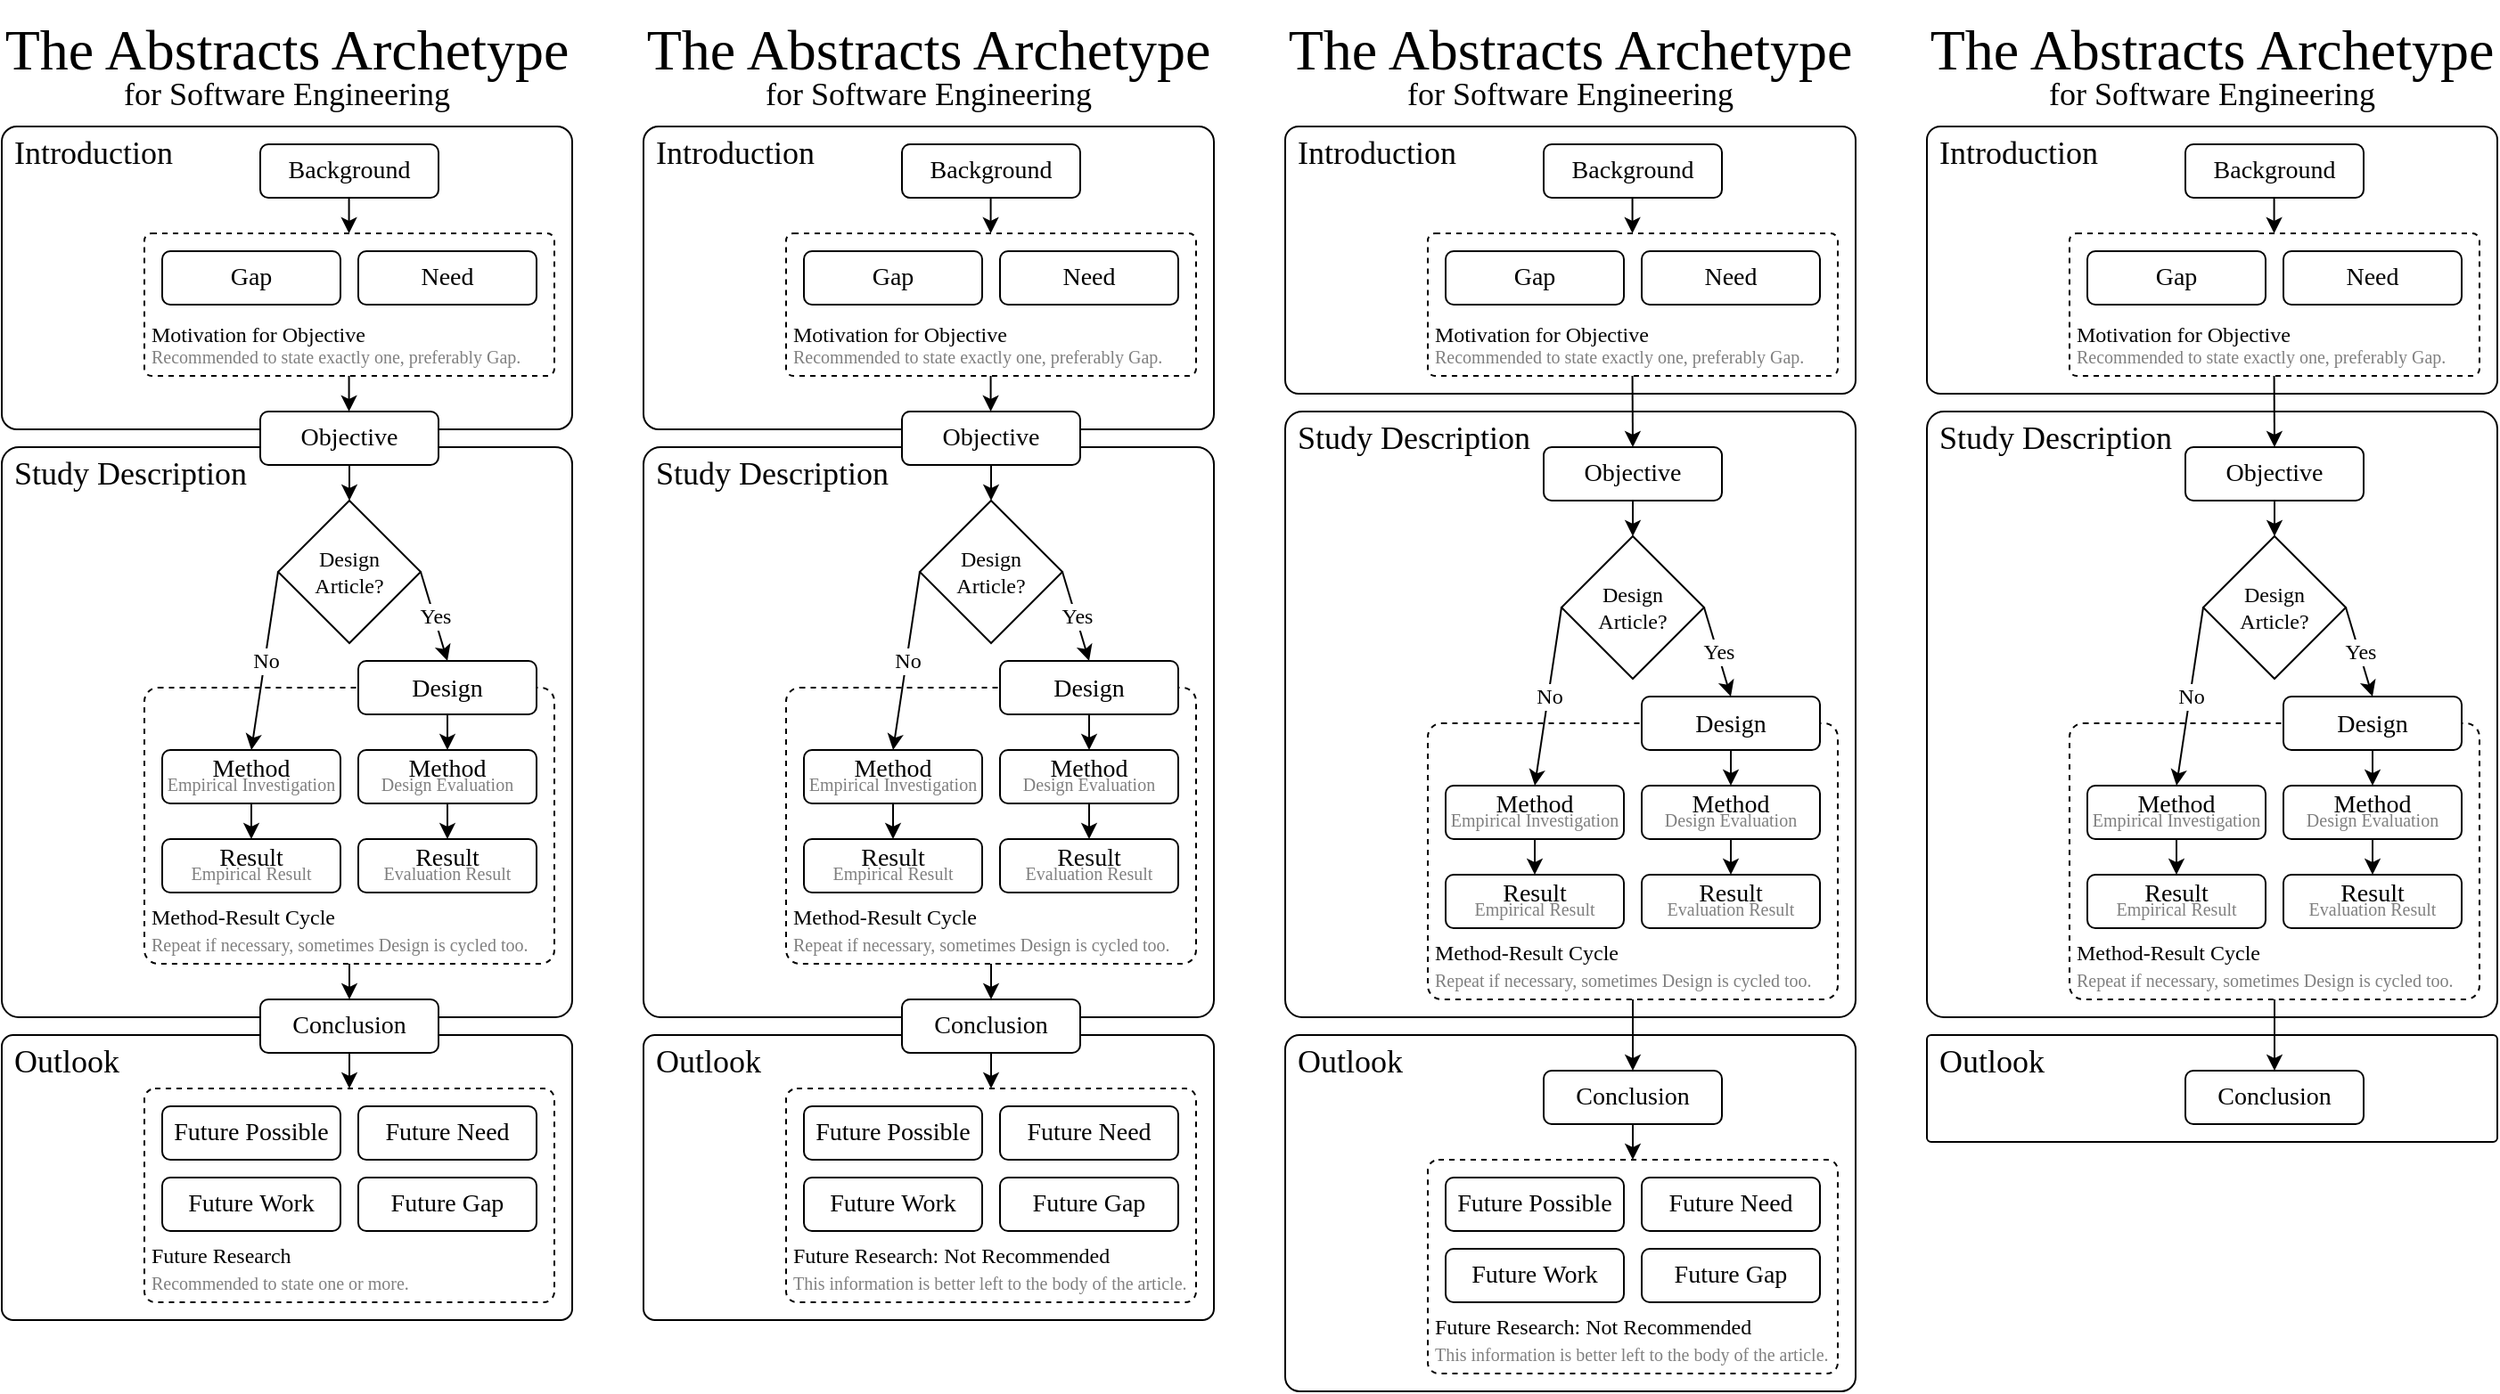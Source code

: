 <mxfile version="24.5.3" type="device">
  <diagram id="lM5wWUYZsUHv3JUYRR5F" name="Page-1">
    <mxGraphModel dx="294" dy="1296" grid="1" gridSize="10" guides="1" tooltips="1" connect="1" arrows="1" fold="1" page="1" pageScale="1" pageWidth="1480" pageHeight="830" background="none" math="0" shadow="0">
      <root>
        <mxCell id="0" />
        <mxCell id="1" parent="0" />
        <mxCell id="YUt-uyStNDJCYqLzg9NC-86" value="Introduction" style="rounded=1;html=1;arcSize=5;align=left;verticalAlign=top;spacing=0;spacingLeft=7;fontFamily=Times New Roman;fontSize=18;movable=1;resizable=1;rotatable=1;deletable=1;editable=1;locked=0;connectable=1;spacingTop=0;whiteSpace=wrap;horizontal=1;labelPosition=center;verticalLabelPosition=middle;textDirection=ltr;" parent="1" vertex="1">
          <mxGeometry x="1520" y="90" width="320" height="170" as="geometry" />
        </mxCell>
        <mxCell id="YUt-uyStNDJCYqLzg9NC-87" value="&lt;font&gt;Motivation for Objective&lt;/font&gt;&lt;div style=&quot;font-size: 10px;&quot;&gt;&lt;font color=&quot;#808080&quot;&gt;Recommended to state exactly one, preferably Gap.&lt;/font&gt;&lt;/div&gt;" style="rounded=1;whiteSpace=wrap;html=1;dashed=1;arcSize=5;align=left;verticalAlign=bottom;spacing=4;spacingLeft=0;fontFamily=Times New Roman;" parent="1" vertex="1">
          <mxGeometry x="1600" y="150" width="230" height="80" as="geometry" />
        </mxCell>
        <mxCell id="YUt-uyStNDJCYqLzg9NC-88" value="Outlook" style="rounded=1;whiteSpace=wrap;html=1;arcSize=4;align=left;verticalAlign=top;spacing=0;spacingLeft=7;fontFamily=Times New Roman;fontSize=18;spacingTop=0;" parent="1" vertex="1">
          <mxGeometry x="1520" y="600" width="320" height="160" as="geometry" />
        </mxCell>
        <mxCell id="YUt-uyStNDJCYqLzg9NC-89" value="Future Research&lt;br&gt;&lt;font color=&quot;#808080&quot; style=&quot;font-size: 10px;&quot;&gt;Recommended to state one or more.&lt;/font&gt;" style="rounded=1;whiteSpace=wrap;html=1;arcSize=5;align=left;verticalAlign=bottom;spacing=4;spacingLeft=0;dashed=1;fontFamily=Times New Roman;" parent="1" vertex="1">
          <mxGeometry x="1600" y="630" width="230" height="120" as="geometry" />
        </mxCell>
        <mxCell id="YUt-uyStNDJCYqLzg9NC-90" value="Study Description" style="rounded=1;whiteSpace=wrap;html=1;arcSize=3;align=left;verticalAlign=top;spacing=0;spacingLeft=7;fontFamily=Times New Roman;fontSize=18;spacingTop=0;" parent="1" vertex="1">
          <mxGeometry x="1520" y="270" width="320" height="320" as="geometry" />
        </mxCell>
        <mxCell id="YUt-uyStNDJCYqLzg9NC-91" value="Method-Result&amp;nbsp;&lt;span style=&quot;background-color: initial;&quot;&gt;Cycle&lt;/span&gt;&lt;div&gt;&lt;font color=&quot;#808080&quot; style=&quot;font-size: 10px;&quot;&gt;Repeat if necessary, sometimes Design is cycled too.&lt;/font&gt;&lt;/div&gt;" style="rounded=1;whiteSpace=wrap;html=1;dashed=1;arcSize=5;align=left;verticalAlign=bottom;spacing=4;spacingLeft=0;fontFamily=Times New Roman;" parent="1" vertex="1">
          <mxGeometry x="1600" y="405" width="230" height="155" as="geometry" />
        </mxCell>
        <mxCell id="YUt-uyStNDJCYqLzg9NC-92" value="Conclusion" style="rounded=1;whiteSpace=wrap;html=1;fontFamily=Times New Roman;fontSize=14;" parent="1" vertex="1">
          <mxGeometry x="1665" y="580" width="100" height="30" as="geometry" />
        </mxCell>
        <mxCell id="YUt-uyStNDJCYqLzg9NC-93" style="edgeStyle=orthogonalEdgeStyle;rounded=0;orthogonalLoop=1;jettySize=auto;html=1;exitX=0.5;exitY=1;exitDx=0;exitDy=0;entryX=0.5;entryY=0;entryDx=0;entryDy=0;" parent="1" source="YUt-uyStNDJCYqLzg9NC-94" target="YUt-uyStNDJCYqLzg9NC-95" edge="1">
          <mxGeometry relative="1" as="geometry" />
        </mxCell>
        <mxCell id="YUt-uyStNDJCYqLzg9NC-94" value="&lt;p style=&quot;line-height: 60%;&quot;&gt;Method&lt;br&gt;&lt;font color=&quot;#808080&quot; style=&quot;font-size: 10px;&quot;&gt;Empirical Investigation&lt;/font&gt;&lt;/p&gt;" style="rounded=1;whiteSpace=wrap;html=1;fontFamily=Times New Roman;fontSize=14;" parent="1" vertex="1">
          <mxGeometry x="1610" y="440" width="100" height="30" as="geometry" />
        </mxCell>
        <mxCell id="YUt-uyStNDJCYqLzg9NC-95" value="&lt;p style=&quot;line-height: 60%;&quot;&gt;Result&lt;br&gt;&lt;span style=&quot;color: rgb(128, 128, 128); font-size: 10px;&quot;&gt;Empirical&lt;/span&gt;&lt;font color=&quot;#808080&quot; style=&quot;font-size: 10px;&quot;&gt;&amp;nbsp;Result&lt;/font&gt;&lt;/p&gt;" style="rounded=1;whiteSpace=wrap;html=1;fontFamily=Times New Roman;fontSize=14;" parent="1" vertex="1">
          <mxGeometry x="1610" y="490" width="100" height="30" as="geometry" />
        </mxCell>
        <mxCell id="YUt-uyStNDJCYqLzg9NC-96" style="edgeStyle=orthogonalEdgeStyle;rounded=0;orthogonalLoop=1;jettySize=auto;html=1;exitX=0.5;exitY=1;exitDx=0;exitDy=0;entryX=0.5;entryY=0;entryDx=0;entryDy=0;" parent="1" source="YUt-uyStNDJCYqLzg9NC-97" target="YUt-uyStNDJCYqLzg9NC-103" edge="1">
          <mxGeometry relative="1" as="geometry" />
        </mxCell>
        <mxCell id="YUt-uyStNDJCYqLzg9NC-97" value="&lt;p style=&quot;line-height: 100%;&quot;&gt;Design&lt;/p&gt;" style="rounded=1;whiteSpace=wrap;html=1;fontFamily=Times New Roman;fontSize=14;" parent="1" vertex="1">
          <mxGeometry x="1720" y="390" width="100" height="30" as="geometry" />
        </mxCell>
        <mxCell id="YUt-uyStNDJCYqLzg9NC-98" value="Future Possible" style="rounded=1;whiteSpace=wrap;html=1;fontFamily=Times New Roman;fontSize=14;" parent="1" vertex="1">
          <mxGeometry x="1610" y="640" width="100" height="30" as="geometry" />
        </mxCell>
        <mxCell id="YUt-uyStNDJCYqLzg9NC-99" value="Future&amp;nbsp;Need" style="rounded=1;whiteSpace=wrap;html=1;fontFamily=Times New Roman;fontSize=14;" parent="1" vertex="1">
          <mxGeometry x="1720" y="640" width="100" height="30" as="geometry" />
        </mxCell>
        <mxCell id="YUt-uyStNDJCYqLzg9NC-100" value="Future&amp;nbsp;Work" style="rounded=1;whiteSpace=wrap;html=1;fontFamily=Times New Roman;fontSize=14;" parent="1" vertex="1">
          <mxGeometry x="1610" y="680" width="100" height="30" as="geometry" />
        </mxCell>
        <mxCell id="YUt-uyStNDJCYqLzg9NC-101" value="Future&amp;nbsp;Gap" style="rounded=1;whiteSpace=wrap;html=1;fontFamily=Times New Roman;fontSize=14;" parent="1" vertex="1">
          <mxGeometry x="1720" y="680" width="100" height="30" as="geometry" />
        </mxCell>
        <mxCell id="YUt-uyStNDJCYqLzg9NC-102" style="edgeStyle=orthogonalEdgeStyle;rounded=0;orthogonalLoop=1;jettySize=auto;html=1;exitX=0.5;exitY=1;exitDx=0;exitDy=0;entryX=0.5;entryY=0;entryDx=0;entryDy=0;" parent="1" source="YUt-uyStNDJCYqLzg9NC-103" target="YUt-uyStNDJCYqLzg9NC-104" edge="1">
          <mxGeometry relative="1" as="geometry" />
        </mxCell>
        <mxCell id="YUt-uyStNDJCYqLzg9NC-103" value="&lt;p style=&quot;line-height: 60%;&quot;&gt;Method&lt;br&gt;&lt;font color=&quot;#808080&quot; style=&quot;font-size: 10px;&quot;&gt;Design Evaluation&lt;/font&gt;&lt;/p&gt;" style="rounded=1;whiteSpace=wrap;html=1;fontFamily=Times New Roman;fontSize=14;" parent="1" vertex="1">
          <mxGeometry x="1720" y="440" width="100" height="30" as="geometry" />
        </mxCell>
        <mxCell id="YUt-uyStNDJCYqLzg9NC-104" value="&lt;p style=&quot;line-height: 60%;&quot;&gt;Result&lt;br&gt;&lt;font color=&quot;#808080&quot; style=&quot;font-size: 10px;&quot;&gt;Evaluation Result&lt;/font&gt;&lt;/p&gt;" style="rounded=1;whiteSpace=wrap;html=1;fontFamily=Times New Roman;fontSize=14;" parent="1" vertex="1">
          <mxGeometry x="1720" y="490" width="100" height="30" as="geometry" />
        </mxCell>
        <mxCell id="YUt-uyStNDJCYqLzg9NC-105" value="Design&lt;br&gt;Article?" style="rhombus;whiteSpace=wrap;html=1;fontFamily=Times New Roman;" parent="1" vertex="1">
          <mxGeometry x="1675" y="300" width="80" height="80" as="geometry" />
        </mxCell>
        <mxCell id="YUt-uyStNDJCYqLzg9NC-106" value="" style="endArrow=classic;html=1;rounded=0;exitX=0.5;exitY=1;exitDx=0;exitDy=0;entryX=0.5;entryY=0;entryDx=0;entryDy=0;" parent="1" source="YUt-uyStNDJCYqLzg9NC-111" target="YUt-uyStNDJCYqLzg9NC-105" edge="1">
          <mxGeometry width="50" height="50" relative="1" as="geometry">
            <mxPoint x="1880" y="410" as="sourcePoint" />
            <mxPoint x="1930" y="360" as="targetPoint" />
          </mxGeometry>
        </mxCell>
        <mxCell id="YUt-uyStNDJCYqLzg9NC-107" value="" style="endArrow=classic;html=1;rounded=0;exitX=0;exitY=0.5;exitDx=0;exitDy=0;entryX=0.5;entryY=0;entryDx=0;entryDy=0;" parent="1" source="YUt-uyStNDJCYqLzg9NC-105" target="YUt-uyStNDJCYqLzg9NC-94" edge="1">
          <mxGeometry width="50" height="50" relative="1" as="geometry">
            <mxPoint x="1830" y="440" as="sourcePoint" />
            <mxPoint x="1880" y="390" as="targetPoint" />
          </mxGeometry>
        </mxCell>
        <mxCell id="YUt-uyStNDJCYqLzg9NC-108" value="&lt;font face=&quot;Times New Roman&quot; style=&quot;font-size: 12px;&quot;&gt;No&lt;/font&gt;" style="edgeLabel;html=1;align=center;verticalAlign=middle;resizable=0;points=[];spacing=0;" parent="YUt-uyStNDJCYqLzg9NC-107" vertex="1" connectable="0">
          <mxGeometry relative="1" as="geometry">
            <mxPoint as="offset" />
          </mxGeometry>
        </mxCell>
        <mxCell id="YUt-uyStNDJCYqLzg9NC-109" value="" style="endArrow=classic;html=1;rounded=0;exitX=1;exitY=0.5;exitDx=0;exitDy=0;entryX=0.5;entryY=0;entryDx=0;entryDy=0;" parent="1" source="YUt-uyStNDJCYqLzg9NC-105" target="YUt-uyStNDJCYqLzg9NC-97" edge="1">
          <mxGeometry width="50" height="50" relative="1" as="geometry">
            <mxPoint x="1690" y="340" as="sourcePoint" />
            <mxPoint x="1770" y="375" as="targetPoint" />
          </mxGeometry>
        </mxCell>
        <mxCell id="YUt-uyStNDJCYqLzg9NC-110" value="&lt;font face=&quot;Times New Roman&quot; style=&quot;font-size: 12px;&quot;&gt;Yes&lt;/font&gt;" style="edgeLabel;html=1;align=center;verticalAlign=middle;resizable=0;points=[];spacing=0;" parent="YUt-uyStNDJCYqLzg9NC-109" vertex="1" connectable="0">
          <mxGeometry relative="1" as="geometry">
            <mxPoint as="offset" />
          </mxGeometry>
        </mxCell>
        <mxCell id="YUt-uyStNDJCYqLzg9NC-111" value="Objective" style="rounded=1;whiteSpace=wrap;html=1;fontFamily=Times New Roman;fontSize=14;movable=1;resizable=1;rotatable=1;deletable=1;editable=1;locked=0;connectable=1;" parent="1" vertex="1">
          <mxGeometry x="1665" y="250" width="100" height="30" as="geometry" />
        </mxCell>
        <mxCell id="YUt-uyStNDJCYqLzg9NC-112" value="&lt;p style=&quot;line-height: 120%;&quot;&gt;Background&lt;/p&gt;" style="rounded=1;whiteSpace=wrap;html=1;fontFamily=Times New Roman;fontSize=14;movable=1;resizable=1;rotatable=1;deletable=1;editable=1;locked=0;connectable=1;" parent="1" vertex="1">
          <mxGeometry x="1665" y="100" width="100" height="30" as="geometry" />
        </mxCell>
        <mxCell id="YUt-uyStNDJCYqLzg9NC-113" value="Gap" style="rounded=1;whiteSpace=wrap;html=1;fontFamily=Times New Roman;fontSize=14;movable=1;resizable=1;rotatable=1;deletable=1;editable=1;locked=0;connectable=1;" parent="1" vertex="1">
          <mxGeometry x="1610" y="160" width="100" height="30" as="geometry" />
        </mxCell>
        <mxCell id="YUt-uyStNDJCYqLzg9NC-114" value="" style="endArrow=classic;html=1;rounded=0;exitX=0.5;exitY=1;exitDx=0;exitDy=0;entryX=0.5;entryY=0;entryDx=0;entryDy=0;" parent="1" source="YUt-uyStNDJCYqLzg9NC-92" target="YUt-uyStNDJCYqLzg9NC-89" edge="1">
          <mxGeometry width="50" height="50" relative="1" as="geometry">
            <mxPoint x="1720" y="610" as="sourcePoint" />
            <mxPoint x="1720" y="630" as="targetPoint" />
          </mxGeometry>
        </mxCell>
        <mxCell id="YUt-uyStNDJCYqLzg9NC-115" value="" style="endArrow=classic;html=1;rounded=0;entryX=0.5;entryY=0;entryDx=0;entryDy=0;exitX=0.5;exitY=1;exitDx=0;exitDy=0;" parent="1" source="YUt-uyStNDJCYqLzg9NC-91" target="YUt-uyStNDJCYqLzg9NC-92" edge="1">
          <mxGeometry width="50" height="50" relative="1" as="geometry">
            <mxPoint x="1740" y="570" as="sourcePoint" />
            <mxPoint x="1769.78" y="570" as="targetPoint" />
          </mxGeometry>
        </mxCell>
        <mxCell id="YUt-uyStNDJCYqLzg9NC-116" value="Need" style="rounded=1;whiteSpace=wrap;html=1;fontFamily=Times New Roman;fontSize=14;movable=1;resizable=1;rotatable=1;deletable=1;editable=1;locked=0;connectable=1;" parent="1" vertex="1">
          <mxGeometry x="1720" y="160" width="100" height="30" as="geometry" />
        </mxCell>
        <mxCell id="YUt-uyStNDJCYqLzg9NC-117" value="" style="endArrow=classic;html=1;rounded=0;exitX=0.5;exitY=1;exitDx=0;exitDy=0;entryX=0.75;entryY=0;entryDx=0;entryDy=0;" parent="1" edge="1">
          <mxGeometry width="50" height="50" relative="1" as="geometry">
            <mxPoint x="1714.79" y="230" as="sourcePoint" />
            <mxPoint x="1714.79" y="250" as="targetPoint" />
          </mxGeometry>
        </mxCell>
        <mxCell id="YUt-uyStNDJCYqLzg9NC-118" value="" style="endArrow=classic;html=1;rounded=0;exitX=0.75;exitY=1;exitDx=0;exitDy=0;entryX=0.197;entryY=-0.008;entryDx=0;entryDy=0;entryPerimeter=0;" parent="1" edge="1">
          <mxGeometry width="50" height="50" relative="1" as="geometry">
            <mxPoint x="1714.79" y="130" as="sourcePoint" />
            <mxPoint x="1714.79" y="150" as="targetPoint" />
          </mxGeometry>
        </mxCell>
        <mxCell id="k4jM-GxIGguNzAw9RmXH-1" value="&lt;p style=&quot;line-height: 110%;&quot;&gt;&lt;font style=&quot;font-size: 32px;&quot;&gt;The Abstracts Archetype&lt;/font&gt;&lt;br&gt;for Software Engineering&lt;/p&gt;" style="text;html=1;align=center;verticalAlign=middle;whiteSpace=wrap;rounded=0;fontFamily=Times New Roman;fontSize=18;" parent="1" vertex="1">
          <mxGeometry x="1520" y="40" width="320" height="40" as="geometry" />
        </mxCell>
        <mxCell id="HzBZu9fBnapkZNvjOge5-1" value="Introduction" style="rounded=1;html=1;arcSize=5;align=left;verticalAlign=top;spacing=0;spacingLeft=7;fontFamily=Times New Roman;fontSize=18;movable=1;resizable=1;rotatable=1;deletable=1;editable=1;locked=0;connectable=1;spacingTop=0;whiteSpace=wrap;horizontal=1;labelPosition=center;verticalLabelPosition=middle;textDirection=ltr;" vertex="1" parent="1">
          <mxGeometry x="2600" y="90" width="320" height="150" as="geometry" />
        </mxCell>
        <mxCell id="HzBZu9fBnapkZNvjOge5-2" value="&lt;font&gt;Motivation for Objective&lt;/font&gt;&lt;div style=&quot;font-size: 10px;&quot;&gt;&lt;font color=&quot;#808080&quot;&gt;Recommended to state exactly one, preferably Gap.&lt;/font&gt;&lt;/div&gt;" style="rounded=1;whiteSpace=wrap;html=1;dashed=1;arcSize=5;align=left;verticalAlign=bottom;spacing=4;spacingLeft=0;fontFamily=Times New Roman;" vertex="1" parent="1">
          <mxGeometry x="2680" y="150" width="230" height="80" as="geometry" />
        </mxCell>
        <mxCell id="HzBZu9fBnapkZNvjOge5-3" value="Outlook" style="rounded=1;whiteSpace=wrap;html=1;arcSize=4;align=left;verticalAlign=top;spacing=0;spacingLeft=7;fontFamily=Times New Roman;fontSize=18;spacingTop=0;" vertex="1" parent="1">
          <mxGeometry x="2600" y="600" width="320" height="60" as="geometry" />
        </mxCell>
        <mxCell id="HzBZu9fBnapkZNvjOge5-5" value="Study Description" style="rounded=1;whiteSpace=wrap;html=1;arcSize=3;align=left;verticalAlign=top;spacing=0;spacingLeft=7;fontFamily=Times New Roman;fontSize=18;spacingTop=0;" vertex="1" parent="1">
          <mxGeometry x="2600" y="250" width="320" height="340" as="geometry" />
        </mxCell>
        <mxCell id="HzBZu9fBnapkZNvjOge5-6" value="Method-Result&amp;nbsp;&lt;span style=&quot;background-color: initial;&quot;&gt;Cycle&lt;/span&gt;&lt;div&gt;&lt;font color=&quot;#808080&quot; style=&quot;font-size: 10px;&quot;&gt;Repeat if necessary, sometimes Design is cycled too.&lt;/font&gt;&lt;/div&gt;" style="rounded=1;whiteSpace=wrap;html=1;dashed=1;arcSize=5;align=left;verticalAlign=bottom;spacing=4;spacingLeft=0;fontFamily=Times New Roman;" vertex="1" parent="1">
          <mxGeometry x="2680" y="425" width="230" height="155" as="geometry" />
        </mxCell>
        <mxCell id="HzBZu9fBnapkZNvjOge5-7" value="Conclusion" style="rounded=1;whiteSpace=wrap;html=1;fontFamily=Times New Roman;fontSize=14;" vertex="1" parent="1">
          <mxGeometry x="2745" y="620" width="100" height="30" as="geometry" />
        </mxCell>
        <mxCell id="HzBZu9fBnapkZNvjOge5-8" style="edgeStyle=orthogonalEdgeStyle;rounded=0;orthogonalLoop=1;jettySize=auto;html=1;exitX=0.5;exitY=1;exitDx=0;exitDy=0;entryX=0.5;entryY=0;entryDx=0;entryDy=0;" edge="1" parent="1" source="HzBZu9fBnapkZNvjOge5-9" target="HzBZu9fBnapkZNvjOge5-10">
          <mxGeometry relative="1" as="geometry" />
        </mxCell>
        <mxCell id="HzBZu9fBnapkZNvjOge5-9" value="&lt;p style=&quot;line-height: 60%;&quot;&gt;Method&lt;br&gt;&lt;font color=&quot;#808080&quot; style=&quot;font-size: 10px;&quot;&gt;Empirical Investigation&lt;/font&gt;&lt;/p&gt;" style="rounded=1;whiteSpace=wrap;html=1;fontFamily=Times New Roman;fontSize=14;" vertex="1" parent="1">
          <mxGeometry x="2690" y="460" width="100" height="30" as="geometry" />
        </mxCell>
        <mxCell id="HzBZu9fBnapkZNvjOge5-10" value="&lt;p style=&quot;line-height: 60%;&quot;&gt;Result&lt;br&gt;&lt;span style=&quot;color: rgb(128, 128, 128); font-size: 10px;&quot;&gt;Empirical&lt;/span&gt;&lt;font color=&quot;#808080&quot; style=&quot;font-size: 10px;&quot;&gt;&amp;nbsp;Result&lt;/font&gt;&lt;/p&gt;" style="rounded=1;whiteSpace=wrap;html=1;fontFamily=Times New Roman;fontSize=14;" vertex="1" parent="1">
          <mxGeometry x="2690" y="510" width="100" height="30" as="geometry" />
        </mxCell>
        <mxCell id="HzBZu9fBnapkZNvjOge5-11" style="edgeStyle=orthogonalEdgeStyle;rounded=0;orthogonalLoop=1;jettySize=auto;html=1;exitX=0.5;exitY=1;exitDx=0;exitDy=0;entryX=0.5;entryY=0;entryDx=0;entryDy=0;" edge="1" parent="1" source="HzBZu9fBnapkZNvjOge5-12" target="HzBZu9fBnapkZNvjOge5-18">
          <mxGeometry relative="1" as="geometry" />
        </mxCell>
        <mxCell id="HzBZu9fBnapkZNvjOge5-12" value="&lt;p style=&quot;line-height: 100%;&quot;&gt;Design&lt;/p&gt;" style="rounded=1;whiteSpace=wrap;html=1;fontFamily=Times New Roman;fontSize=14;" vertex="1" parent="1">
          <mxGeometry x="2800" y="410" width="100" height="30" as="geometry" />
        </mxCell>
        <mxCell id="HzBZu9fBnapkZNvjOge5-17" style="edgeStyle=orthogonalEdgeStyle;rounded=0;orthogonalLoop=1;jettySize=auto;html=1;exitX=0.5;exitY=1;exitDx=0;exitDy=0;entryX=0.5;entryY=0;entryDx=0;entryDy=0;" edge="1" parent="1" source="HzBZu9fBnapkZNvjOge5-18" target="HzBZu9fBnapkZNvjOge5-19">
          <mxGeometry relative="1" as="geometry" />
        </mxCell>
        <mxCell id="HzBZu9fBnapkZNvjOge5-18" value="&lt;p style=&quot;line-height: 60%;&quot;&gt;Method&lt;br&gt;&lt;font color=&quot;#808080&quot; style=&quot;font-size: 10px;&quot;&gt;Design Evaluation&lt;/font&gt;&lt;/p&gt;" style="rounded=1;whiteSpace=wrap;html=1;fontFamily=Times New Roman;fontSize=14;" vertex="1" parent="1">
          <mxGeometry x="2800" y="460" width="100" height="30" as="geometry" />
        </mxCell>
        <mxCell id="HzBZu9fBnapkZNvjOge5-19" value="&lt;p style=&quot;line-height: 60%;&quot;&gt;Result&lt;br&gt;&lt;font color=&quot;#808080&quot; style=&quot;font-size: 10px;&quot;&gt;Evaluation Result&lt;/font&gt;&lt;/p&gt;" style="rounded=1;whiteSpace=wrap;html=1;fontFamily=Times New Roman;fontSize=14;" vertex="1" parent="1">
          <mxGeometry x="2800" y="510" width="100" height="30" as="geometry" />
        </mxCell>
        <mxCell id="HzBZu9fBnapkZNvjOge5-20" value="Design&lt;br&gt;Article?" style="rhombus;whiteSpace=wrap;html=1;fontFamily=Times New Roman;" vertex="1" parent="1">
          <mxGeometry x="2755" y="320" width="80" height="80" as="geometry" />
        </mxCell>
        <mxCell id="HzBZu9fBnapkZNvjOge5-21" value="" style="endArrow=classic;html=1;rounded=0;exitX=0.5;exitY=1;exitDx=0;exitDy=0;entryX=0.5;entryY=0;entryDx=0;entryDy=0;" edge="1" parent="1" source="HzBZu9fBnapkZNvjOge5-26" target="HzBZu9fBnapkZNvjOge5-20">
          <mxGeometry width="50" height="50" relative="1" as="geometry">
            <mxPoint x="2960" y="430" as="sourcePoint" />
            <mxPoint x="3010" y="380" as="targetPoint" />
          </mxGeometry>
        </mxCell>
        <mxCell id="HzBZu9fBnapkZNvjOge5-22" value="" style="endArrow=classic;html=1;rounded=0;exitX=0;exitY=0.5;exitDx=0;exitDy=0;entryX=0.5;entryY=0;entryDx=0;entryDy=0;" edge="1" parent="1" source="HzBZu9fBnapkZNvjOge5-20" target="HzBZu9fBnapkZNvjOge5-9">
          <mxGeometry width="50" height="50" relative="1" as="geometry">
            <mxPoint x="2910" y="460" as="sourcePoint" />
            <mxPoint x="2960" y="410" as="targetPoint" />
          </mxGeometry>
        </mxCell>
        <mxCell id="HzBZu9fBnapkZNvjOge5-23" value="&lt;font face=&quot;Times New Roman&quot; style=&quot;font-size: 12px;&quot;&gt;No&lt;/font&gt;" style="edgeLabel;html=1;align=center;verticalAlign=middle;resizable=0;points=[];spacing=0;" vertex="1" connectable="0" parent="HzBZu9fBnapkZNvjOge5-22">
          <mxGeometry relative="1" as="geometry">
            <mxPoint as="offset" />
          </mxGeometry>
        </mxCell>
        <mxCell id="HzBZu9fBnapkZNvjOge5-24" value="" style="endArrow=classic;html=1;rounded=0;exitX=1;exitY=0.5;exitDx=0;exitDy=0;entryX=0.5;entryY=0;entryDx=0;entryDy=0;" edge="1" parent="1" source="HzBZu9fBnapkZNvjOge5-20" target="HzBZu9fBnapkZNvjOge5-12">
          <mxGeometry width="50" height="50" relative="1" as="geometry">
            <mxPoint x="2770" y="360" as="sourcePoint" />
            <mxPoint x="2850" y="395" as="targetPoint" />
          </mxGeometry>
        </mxCell>
        <mxCell id="HzBZu9fBnapkZNvjOge5-25" value="&lt;font face=&quot;Times New Roman&quot; style=&quot;font-size: 12px;&quot;&gt;Yes&lt;/font&gt;" style="edgeLabel;html=1;align=center;verticalAlign=middle;resizable=0;points=[];spacing=0;" vertex="1" connectable="0" parent="HzBZu9fBnapkZNvjOge5-24">
          <mxGeometry relative="1" as="geometry">
            <mxPoint as="offset" />
          </mxGeometry>
        </mxCell>
        <mxCell id="HzBZu9fBnapkZNvjOge5-26" value="Objective" style="rounded=1;whiteSpace=wrap;html=1;fontFamily=Times New Roman;fontSize=14;movable=1;resizable=1;rotatable=1;deletable=1;editable=1;locked=0;connectable=1;" vertex="1" parent="1">
          <mxGeometry x="2745" y="270" width="100" height="30" as="geometry" />
        </mxCell>
        <mxCell id="HzBZu9fBnapkZNvjOge5-27" value="&lt;p style=&quot;line-height: 120%;&quot;&gt;Background&lt;/p&gt;" style="rounded=1;whiteSpace=wrap;html=1;fontFamily=Times New Roman;fontSize=14;movable=1;resizable=1;rotatable=1;deletable=1;editable=1;locked=0;connectable=1;" vertex="1" parent="1">
          <mxGeometry x="2745" y="100" width="100" height="30" as="geometry" />
        </mxCell>
        <mxCell id="HzBZu9fBnapkZNvjOge5-28" value="Gap" style="rounded=1;whiteSpace=wrap;html=1;fontFamily=Times New Roman;fontSize=14;movable=1;resizable=1;rotatable=1;deletable=1;editable=1;locked=0;connectable=1;" vertex="1" parent="1">
          <mxGeometry x="2690" y="160" width="100" height="30" as="geometry" />
        </mxCell>
        <mxCell id="HzBZu9fBnapkZNvjOge5-30" value="" style="endArrow=classic;html=1;rounded=0;entryX=0.5;entryY=0;entryDx=0;entryDy=0;exitX=0.5;exitY=1;exitDx=0;exitDy=0;" edge="1" parent="1" source="HzBZu9fBnapkZNvjOge5-6" target="HzBZu9fBnapkZNvjOge5-7">
          <mxGeometry width="50" height="50" relative="1" as="geometry">
            <mxPoint x="2820" y="590" as="sourcePoint" />
            <mxPoint x="2849.78" y="590" as="targetPoint" />
          </mxGeometry>
        </mxCell>
        <mxCell id="HzBZu9fBnapkZNvjOge5-31" value="Need" style="rounded=1;whiteSpace=wrap;html=1;fontFamily=Times New Roman;fontSize=14;movable=1;resizable=1;rotatable=1;deletable=1;editable=1;locked=0;connectable=1;" vertex="1" parent="1">
          <mxGeometry x="2800" y="160" width="100" height="30" as="geometry" />
        </mxCell>
        <mxCell id="HzBZu9fBnapkZNvjOge5-32" value="" style="endArrow=classic;html=1;rounded=0;exitX=0.5;exitY=1;exitDx=0;exitDy=0;entryX=0.5;entryY=0;entryDx=0;entryDy=0;" edge="1" parent="1" target="HzBZu9fBnapkZNvjOge5-26">
          <mxGeometry width="50" height="50" relative="1" as="geometry">
            <mxPoint x="2794.79" y="230" as="sourcePoint" />
            <mxPoint x="2794.79" y="250" as="targetPoint" />
          </mxGeometry>
        </mxCell>
        <mxCell id="HzBZu9fBnapkZNvjOge5-33" value="" style="endArrow=classic;html=1;rounded=0;exitX=0.75;exitY=1;exitDx=0;exitDy=0;entryX=0.197;entryY=-0.008;entryDx=0;entryDy=0;entryPerimeter=0;" edge="1" parent="1">
          <mxGeometry width="50" height="50" relative="1" as="geometry">
            <mxPoint x="2794.79" y="130" as="sourcePoint" />
            <mxPoint x="2794.79" y="150" as="targetPoint" />
          </mxGeometry>
        </mxCell>
        <mxCell id="HzBZu9fBnapkZNvjOge5-34" value="&lt;p style=&quot;line-height: 110%;&quot;&gt;&lt;font style=&quot;font-size: 32px;&quot;&gt;The Abstracts Archetype&lt;/font&gt;&lt;br&gt;for Software Engineering&lt;/p&gt;" style="text;html=1;align=center;verticalAlign=middle;whiteSpace=wrap;rounded=0;fontFamily=Times New Roman;fontSize=18;" vertex="1" parent="1">
          <mxGeometry x="2600" y="40" width="320" height="40" as="geometry" />
        </mxCell>
        <mxCell id="HzBZu9fBnapkZNvjOge5-36" value="Introduction" style="rounded=1;html=1;arcSize=5;align=left;verticalAlign=top;spacing=0;spacingLeft=7;fontFamily=Times New Roman;fontSize=18;movable=1;resizable=1;rotatable=1;deletable=1;editable=1;locked=0;connectable=1;spacingTop=0;whiteSpace=wrap;horizontal=1;labelPosition=center;verticalLabelPosition=middle;textDirection=ltr;" vertex="1" parent="1">
          <mxGeometry x="1880" y="90" width="320" height="170" as="geometry" />
        </mxCell>
        <mxCell id="HzBZu9fBnapkZNvjOge5-37" value="&lt;font&gt;Motivation for Objective&lt;/font&gt;&lt;div style=&quot;font-size: 10px;&quot;&gt;&lt;font color=&quot;#808080&quot;&gt;Recommended to state exactly one, preferably Gap.&lt;/font&gt;&lt;/div&gt;" style="rounded=1;whiteSpace=wrap;html=1;dashed=1;arcSize=5;align=left;verticalAlign=bottom;spacing=4;spacingLeft=0;fontFamily=Times New Roman;" vertex="1" parent="1">
          <mxGeometry x="1960" y="150" width="230" height="80" as="geometry" />
        </mxCell>
        <mxCell id="HzBZu9fBnapkZNvjOge5-38" value="Outlook" style="rounded=1;whiteSpace=wrap;html=1;arcSize=4;align=left;verticalAlign=top;spacing=0;spacingLeft=7;fontFamily=Times New Roman;fontSize=18;spacingTop=0;" vertex="1" parent="1">
          <mxGeometry x="1880" y="600" width="320" height="160" as="geometry" />
        </mxCell>
        <mxCell id="HzBZu9fBnapkZNvjOge5-39" value="Future Research: Not Recommended&lt;br&gt;&lt;font color=&quot;#808080&quot; style=&quot;font-size: 10px;&quot;&gt;This information is better left to the body of the article.&lt;/font&gt;" style="rounded=1;whiteSpace=wrap;html=1;arcSize=5;align=left;verticalAlign=bottom;spacing=4;spacingLeft=0;dashed=1;fontFamily=Times New Roman;" vertex="1" parent="1">
          <mxGeometry x="1960" y="630" width="230" height="120" as="geometry" />
        </mxCell>
        <mxCell id="HzBZu9fBnapkZNvjOge5-40" value="Study Description" style="rounded=1;whiteSpace=wrap;html=1;arcSize=3;align=left;verticalAlign=top;spacing=0;spacingLeft=7;fontFamily=Times New Roman;fontSize=18;spacingTop=0;" vertex="1" parent="1">
          <mxGeometry x="1880" y="270" width="320" height="320" as="geometry" />
        </mxCell>
        <mxCell id="HzBZu9fBnapkZNvjOge5-41" value="Method-Result&amp;nbsp;&lt;span style=&quot;background-color: initial;&quot;&gt;Cycle&lt;/span&gt;&lt;div&gt;&lt;font color=&quot;#808080&quot; style=&quot;font-size: 10px;&quot;&gt;Repeat if necessary, sometimes Design is cycled too.&lt;/font&gt;&lt;/div&gt;" style="rounded=1;whiteSpace=wrap;html=1;dashed=1;arcSize=5;align=left;verticalAlign=bottom;spacing=4;spacingLeft=0;fontFamily=Times New Roman;" vertex="1" parent="1">
          <mxGeometry x="1960" y="405" width="230" height="155" as="geometry" />
        </mxCell>
        <mxCell id="HzBZu9fBnapkZNvjOge5-42" value="Conclusion" style="rounded=1;whiteSpace=wrap;html=1;fontFamily=Times New Roman;fontSize=14;" vertex="1" parent="1">
          <mxGeometry x="2025" y="580" width="100" height="30" as="geometry" />
        </mxCell>
        <mxCell id="HzBZu9fBnapkZNvjOge5-43" style="edgeStyle=orthogonalEdgeStyle;rounded=0;orthogonalLoop=1;jettySize=auto;html=1;exitX=0.5;exitY=1;exitDx=0;exitDy=0;entryX=0.5;entryY=0;entryDx=0;entryDy=0;" edge="1" parent="1" source="HzBZu9fBnapkZNvjOge5-44" target="HzBZu9fBnapkZNvjOge5-45">
          <mxGeometry relative="1" as="geometry" />
        </mxCell>
        <mxCell id="HzBZu9fBnapkZNvjOge5-44" value="&lt;p style=&quot;line-height: 60%;&quot;&gt;Method&lt;br&gt;&lt;font color=&quot;#808080&quot; style=&quot;font-size: 10px;&quot;&gt;Empirical Investigation&lt;/font&gt;&lt;/p&gt;" style="rounded=1;whiteSpace=wrap;html=1;fontFamily=Times New Roman;fontSize=14;" vertex="1" parent="1">
          <mxGeometry x="1970" y="440" width="100" height="30" as="geometry" />
        </mxCell>
        <mxCell id="HzBZu9fBnapkZNvjOge5-45" value="&lt;p style=&quot;line-height: 60%;&quot;&gt;Result&lt;br&gt;&lt;span style=&quot;color: rgb(128, 128, 128); font-size: 10px;&quot;&gt;Empirical&lt;/span&gt;&lt;font color=&quot;#808080&quot; style=&quot;font-size: 10px;&quot;&gt;&amp;nbsp;Result&lt;/font&gt;&lt;/p&gt;" style="rounded=1;whiteSpace=wrap;html=1;fontFamily=Times New Roman;fontSize=14;" vertex="1" parent="1">
          <mxGeometry x="1970" y="490" width="100" height="30" as="geometry" />
        </mxCell>
        <mxCell id="HzBZu9fBnapkZNvjOge5-46" style="edgeStyle=orthogonalEdgeStyle;rounded=0;orthogonalLoop=1;jettySize=auto;html=1;exitX=0.5;exitY=1;exitDx=0;exitDy=0;entryX=0.5;entryY=0;entryDx=0;entryDy=0;" edge="1" parent="1" source="HzBZu9fBnapkZNvjOge5-47" target="HzBZu9fBnapkZNvjOge5-53">
          <mxGeometry relative="1" as="geometry" />
        </mxCell>
        <mxCell id="HzBZu9fBnapkZNvjOge5-47" value="&lt;p style=&quot;line-height: 100%;&quot;&gt;Design&lt;/p&gt;" style="rounded=1;whiteSpace=wrap;html=1;fontFamily=Times New Roman;fontSize=14;" vertex="1" parent="1">
          <mxGeometry x="2080" y="390" width="100" height="30" as="geometry" />
        </mxCell>
        <mxCell id="HzBZu9fBnapkZNvjOge5-48" value="Future Possible" style="rounded=1;whiteSpace=wrap;html=1;fontFamily=Times New Roman;fontSize=14;" vertex="1" parent="1">
          <mxGeometry x="1970" y="640" width="100" height="30" as="geometry" />
        </mxCell>
        <mxCell id="HzBZu9fBnapkZNvjOge5-49" value="Future&amp;nbsp;Need" style="rounded=1;whiteSpace=wrap;html=1;fontFamily=Times New Roman;fontSize=14;" vertex="1" parent="1">
          <mxGeometry x="2080" y="640" width="100" height="30" as="geometry" />
        </mxCell>
        <mxCell id="HzBZu9fBnapkZNvjOge5-50" value="Future&amp;nbsp;Work" style="rounded=1;whiteSpace=wrap;html=1;fontFamily=Times New Roman;fontSize=14;" vertex="1" parent="1">
          <mxGeometry x="1970" y="680" width="100" height="30" as="geometry" />
        </mxCell>
        <mxCell id="HzBZu9fBnapkZNvjOge5-51" value="Future&amp;nbsp;Gap" style="rounded=1;whiteSpace=wrap;html=1;fontFamily=Times New Roman;fontSize=14;" vertex="1" parent="1">
          <mxGeometry x="2080" y="680" width="100" height="30" as="geometry" />
        </mxCell>
        <mxCell id="HzBZu9fBnapkZNvjOge5-52" style="edgeStyle=orthogonalEdgeStyle;rounded=0;orthogonalLoop=1;jettySize=auto;html=1;exitX=0.5;exitY=1;exitDx=0;exitDy=0;entryX=0.5;entryY=0;entryDx=0;entryDy=0;" edge="1" parent="1" source="HzBZu9fBnapkZNvjOge5-53" target="HzBZu9fBnapkZNvjOge5-54">
          <mxGeometry relative="1" as="geometry" />
        </mxCell>
        <mxCell id="HzBZu9fBnapkZNvjOge5-53" value="&lt;p style=&quot;line-height: 60%;&quot;&gt;Method&lt;br&gt;&lt;font color=&quot;#808080&quot; style=&quot;font-size: 10px;&quot;&gt;Design Evaluation&lt;/font&gt;&lt;/p&gt;" style="rounded=1;whiteSpace=wrap;html=1;fontFamily=Times New Roman;fontSize=14;" vertex="1" parent="1">
          <mxGeometry x="2080" y="440" width="100" height="30" as="geometry" />
        </mxCell>
        <mxCell id="HzBZu9fBnapkZNvjOge5-54" value="&lt;p style=&quot;line-height: 60%;&quot;&gt;Result&lt;br&gt;&lt;font color=&quot;#808080&quot; style=&quot;font-size: 10px;&quot;&gt;Evaluation Result&lt;/font&gt;&lt;/p&gt;" style="rounded=1;whiteSpace=wrap;html=1;fontFamily=Times New Roman;fontSize=14;" vertex="1" parent="1">
          <mxGeometry x="2080" y="490" width="100" height="30" as="geometry" />
        </mxCell>
        <mxCell id="HzBZu9fBnapkZNvjOge5-55" value="Design&lt;br&gt;Article?" style="rhombus;whiteSpace=wrap;html=1;fontFamily=Times New Roman;" vertex="1" parent="1">
          <mxGeometry x="2035" y="300" width="80" height="80" as="geometry" />
        </mxCell>
        <mxCell id="HzBZu9fBnapkZNvjOge5-56" value="" style="endArrow=classic;html=1;rounded=0;exitX=0.5;exitY=1;exitDx=0;exitDy=0;entryX=0.5;entryY=0;entryDx=0;entryDy=0;" edge="1" parent="1" source="HzBZu9fBnapkZNvjOge5-61" target="HzBZu9fBnapkZNvjOge5-55">
          <mxGeometry width="50" height="50" relative="1" as="geometry">
            <mxPoint x="2240" y="410" as="sourcePoint" />
            <mxPoint x="2290" y="360" as="targetPoint" />
          </mxGeometry>
        </mxCell>
        <mxCell id="HzBZu9fBnapkZNvjOge5-57" value="" style="endArrow=classic;html=1;rounded=0;exitX=0;exitY=0.5;exitDx=0;exitDy=0;entryX=0.5;entryY=0;entryDx=0;entryDy=0;" edge="1" parent="1" source="HzBZu9fBnapkZNvjOge5-55" target="HzBZu9fBnapkZNvjOge5-44">
          <mxGeometry width="50" height="50" relative="1" as="geometry">
            <mxPoint x="2190" y="440" as="sourcePoint" />
            <mxPoint x="2240" y="390" as="targetPoint" />
          </mxGeometry>
        </mxCell>
        <mxCell id="HzBZu9fBnapkZNvjOge5-58" value="&lt;font face=&quot;Times New Roman&quot; style=&quot;font-size: 12px;&quot;&gt;No&lt;/font&gt;" style="edgeLabel;html=1;align=center;verticalAlign=middle;resizable=0;points=[];spacing=0;" vertex="1" connectable="0" parent="HzBZu9fBnapkZNvjOge5-57">
          <mxGeometry relative="1" as="geometry">
            <mxPoint as="offset" />
          </mxGeometry>
        </mxCell>
        <mxCell id="HzBZu9fBnapkZNvjOge5-59" value="" style="endArrow=classic;html=1;rounded=0;exitX=1;exitY=0.5;exitDx=0;exitDy=0;entryX=0.5;entryY=0;entryDx=0;entryDy=0;" edge="1" parent="1" source="HzBZu9fBnapkZNvjOge5-55" target="HzBZu9fBnapkZNvjOge5-47">
          <mxGeometry width="50" height="50" relative="1" as="geometry">
            <mxPoint x="2050" y="340" as="sourcePoint" />
            <mxPoint x="2130" y="375" as="targetPoint" />
          </mxGeometry>
        </mxCell>
        <mxCell id="HzBZu9fBnapkZNvjOge5-60" value="&lt;font face=&quot;Times New Roman&quot; style=&quot;font-size: 12px;&quot;&gt;Yes&lt;/font&gt;" style="edgeLabel;html=1;align=center;verticalAlign=middle;resizable=0;points=[];spacing=0;" vertex="1" connectable="0" parent="HzBZu9fBnapkZNvjOge5-59">
          <mxGeometry relative="1" as="geometry">
            <mxPoint as="offset" />
          </mxGeometry>
        </mxCell>
        <mxCell id="HzBZu9fBnapkZNvjOge5-61" value="Objective" style="rounded=1;whiteSpace=wrap;html=1;fontFamily=Times New Roman;fontSize=14;movable=1;resizable=1;rotatable=1;deletable=1;editable=1;locked=0;connectable=1;" vertex="1" parent="1">
          <mxGeometry x="2025" y="250" width="100" height="30" as="geometry" />
        </mxCell>
        <mxCell id="HzBZu9fBnapkZNvjOge5-62" value="&lt;p style=&quot;line-height: 120%;&quot;&gt;Background&lt;/p&gt;" style="rounded=1;whiteSpace=wrap;html=1;fontFamily=Times New Roman;fontSize=14;movable=1;resizable=1;rotatable=1;deletable=1;editable=1;locked=0;connectable=1;" vertex="1" parent="1">
          <mxGeometry x="2025" y="100" width="100" height="30" as="geometry" />
        </mxCell>
        <mxCell id="HzBZu9fBnapkZNvjOge5-63" value="Gap" style="rounded=1;whiteSpace=wrap;html=1;fontFamily=Times New Roman;fontSize=14;movable=1;resizable=1;rotatable=1;deletable=1;editable=1;locked=0;connectable=1;" vertex="1" parent="1">
          <mxGeometry x="1970" y="160" width="100" height="30" as="geometry" />
        </mxCell>
        <mxCell id="HzBZu9fBnapkZNvjOge5-64" value="" style="endArrow=classic;html=1;rounded=0;exitX=0.5;exitY=1;exitDx=0;exitDy=0;entryX=0.5;entryY=0;entryDx=0;entryDy=0;" edge="1" parent="1" source="HzBZu9fBnapkZNvjOge5-42" target="HzBZu9fBnapkZNvjOge5-39">
          <mxGeometry width="50" height="50" relative="1" as="geometry">
            <mxPoint x="2080" y="610" as="sourcePoint" />
            <mxPoint x="2080" y="630" as="targetPoint" />
          </mxGeometry>
        </mxCell>
        <mxCell id="HzBZu9fBnapkZNvjOge5-65" value="" style="endArrow=classic;html=1;rounded=0;entryX=0.5;entryY=0;entryDx=0;entryDy=0;exitX=0.5;exitY=1;exitDx=0;exitDy=0;" edge="1" parent="1" source="HzBZu9fBnapkZNvjOge5-41" target="HzBZu9fBnapkZNvjOge5-42">
          <mxGeometry width="50" height="50" relative="1" as="geometry">
            <mxPoint x="2100" y="570" as="sourcePoint" />
            <mxPoint x="2129.78" y="570" as="targetPoint" />
          </mxGeometry>
        </mxCell>
        <mxCell id="HzBZu9fBnapkZNvjOge5-66" value="Need" style="rounded=1;whiteSpace=wrap;html=1;fontFamily=Times New Roman;fontSize=14;movable=1;resizable=1;rotatable=1;deletable=1;editable=1;locked=0;connectable=1;" vertex="1" parent="1">
          <mxGeometry x="2080" y="160" width="100" height="30" as="geometry" />
        </mxCell>
        <mxCell id="HzBZu9fBnapkZNvjOge5-67" value="" style="endArrow=classic;html=1;rounded=0;exitX=0.5;exitY=1;exitDx=0;exitDy=0;entryX=0.75;entryY=0;entryDx=0;entryDy=0;" edge="1" parent="1">
          <mxGeometry width="50" height="50" relative="1" as="geometry">
            <mxPoint x="2074.79" y="230" as="sourcePoint" />
            <mxPoint x="2074.79" y="250" as="targetPoint" />
          </mxGeometry>
        </mxCell>
        <mxCell id="HzBZu9fBnapkZNvjOge5-68" value="" style="endArrow=classic;html=1;rounded=0;exitX=0.75;exitY=1;exitDx=0;exitDy=0;entryX=0.197;entryY=-0.008;entryDx=0;entryDy=0;entryPerimeter=0;" edge="1" parent="1">
          <mxGeometry width="50" height="50" relative="1" as="geometry">
            <mxPoint x="2074.79" y="130" as="sourcePoint" />
            <mxPoint x="2074.79" y="150" as="targetPoint" />
          </mxGeometry>
        </mxCell>
        <mxCell id="HzBZu9fBnapkZNvjOge5-69" value="&lt;p style=&quot;line-height: 110%;&quot;&gt;&lt;font style=&quot;font-size: 32px;&quot;&gt;The Abstracts Archetype&lt;/font&gt;&lt;br&gt;for Software Engineering&lt;/p&gt;" style="text;html=1;align=center;verticalAlign=middle;whiteSpace=wrap;rounded=0;fontFamily=Times New Roman;fontSize=18;" vertex="1" parent="1">
          <mxGeometry x="1880" y="40" width="320" height="40" as="geometry" />
        </mxCell>
        <mxCell id="HzBZu9fBnapkZNvjOge5-70" value="Introduction" style="rounded=1;html=1;arcSize=5;align=left;verticalAlign=top;spacing=0;spacingLeft=7;fontFamily=Times New Roman;fontSize=18;movable=1;resizable=1;rotatable=1;deletable=1;editable=1;locked=0;connectable=1;spacingTop=0;whiteSpace=wrap;horizontal=1;labelPosition=center;verticalLabelPosition=middle;textDirection=ltr;" vertex="1" parent="1">
          <mxGeometry x="2240" y="90" width="320" height="150" as="geometry" />
        </mxCell>
        <mxCell id="HzBZu9fBnapkZNvjOge5-71" value="&lt;font&gt;Motivation for Objective&lt;/font&gt;&lt;div style=&quot;font-size: 10px;&quot;&gt;&lt;font color=&quot;#808080&quot;&gt;Recommended to state exactly one, preferably Gap.&lt;/font&gt;&lt;/div&gt;" style="rounded=1;whiteSpace=wrap;html=1;dashed=1;arcSize=5;align=left;verticalAlign=bottom;spacing=4;spacingLeft=0;fontFamily=Times New Roman;" vertex="1" parent="1">
          <mxGeometry x="2320" y="150" width="230" height="80" as="geometry" />
        </mxCell>
        <mxCell id="HzBZu9fBnapkZNvjOge5-72" value="Outlook" style="rounded=1;whiteSpace=wrap;html=1;arcSize=4;align=left;verticalAlign=top;spacing=0;spacingLeft=7;fontFamily=Times New Roman;fontSize=18;spacingTop=0;" vertex="1" parent="1">
          <mxGeometry x="2240" y="600" width="320" height="200" as="geometry" />
        </mxCell>
        <mxCell id="HzBZu9fBnapkZNvjOge5-73" value="Future Research: Not Recommended&lt;br&gt;&lt;font color=&quot;#808080&quot; style=&quot;font-size: 10px;&quot;&gt;This information is better left to the body of the article.&lt;/font&gt;" style="rounded=1;whiteSpace=wrap;html=1;arcSize=5;align=left;verticalAlign=bottom;spacing=4;spacingLeft=0;dashed=1;fontFamily=Times New Roman;" vertex="1" parent="1">
          <mxGeometry x="2320" y="670" width="230" height="120" as="geometry" />
        </mxCell>
        <mxCell id="HzBZu9fBnapkZNvjOge5-74" value="Study Description" style="rounded=1;whiteSpace=wrap;html=1;arcSize=3;align=left;verticalAlign=top;spacing=0;spacingLeft=7;fontFamily=Times New Roman;fontSize=18;spacingTop=0;" vertex="1" parent="1">
          <mxGeometry x="2240" y="250" width="320" height="340" as="geometry" />
        </mxCell>
        <mxCell id="HzBZu9fBnapkZNvjOge5-75" value="Method-Result&amp;nbsp;&lt;span style=&quot;background-color: initial;&quot;&gt;Cycle&lt;/span&gt;&lt;div&gt;&lt;font color=&quot;#808080&quot; style=&quot;font-size: 10px;&quot;&gt;Repeat if necessary, sometimes Design is cycled too.&lt;/font&gt;&lt;/div&gt;" style="rounded=1;whiteSpace=wrap;html=1;dashed=1;arcSize=5;align=left;verticalAlign=bottom;spacing=4;spacingLeft=0;fontFamily=Times New Roman;" vertex="1" parent="1">
          <mxGeometry x="2320" y="425" width="230" height="155" as="geometry" />
        </mxCell>
        <mxCell id="HzBZu9fBnapkZNvjOge5-76" value="Conclusion" style="rounded=1;whiteSpace=wrap;html=1;fontFamily=Times New Roman;fontSize=14;" vertex="1" parent="1">
          <mxGeometry x="2385" y="620" width="100" height="30" as="geometry" />
        </mxCell>
        <mxCell id="HzBZu9fBnapkZNvjOge5-77" style="edgeStyle=orthogonalEdgeStyle;rounded=0;orthogonalLoop=1;jettySize=auto;html=1;exitX=0.5;exitY=1;exitDx=0;exitDy=0;entryX=0.5;entryY=0;entryDx=0;entryDy=0;" edge="1" parent="1" source="HzBZu9fBnapkZNvjOge5-78" target="HzBZu9fBnapkZNvjOge5-79">
          <mxGeometry relative="1" as="geometry" />
        </mxCell>
        <mxCell id="HzBZu9fBnapkZNvjOge5-78" value="&lt;p style=&quot;line-height: 60%;&quot;&gt;Method&lt;br&gt;&lt;font color=&quot;#808080&quot; style=&quot;font-size: 10px;&quot;&gt;Empirical Investigation&lt;/font&gt;&lt;/p&gt;" style="rounded=1;whiteSpace=wrap;html=1;fontFamily=Times New Roman;fontSize=14;" vertex="1" parent="1">
          <mxGeometry x="2330" y="460" width="100" height="30" as="geometry" />
        </mxCell>
        <mxCell id="HzBZu9fBnapkZNvjOge5-79" value="&lt;p style=&quot;line-height: 60%;&quot;&gt;Result&lt;br&gt;&lt;span style=&quot;color: rgb(128, 128, 128); font-size: 10px;&quot;&gt;Empirical&lt;/span&gt;&lt;font color=&quot;#808080&quot; style=&quot;font-size: 10px;&quot;&gt;&amp;nbsp;Result&lt;/font&gt;&lt;/p&gt;" style="rounded=1;whiteSpace=wrap;html=1;fontFamily=Times New Roman;fontSize=14;" vertex="1" parent="1">
          <mxGeometry x="2330" y="510" width="100" height="30" as="geometry" />
        </mxCell>
        <mxCell id="HzBZu9fBnapkZNvjOge5-80" style="edgeStyle=orthogonalEdgeStyle;rounded=0;orthogonalLoop=1;jettySize=auto;html=1;exitX=0.5;exitY=1;exitDx=0;exitDy=0;entryX=0.5;entryY=0;entryDx=0;entryDy=0;" edge="1" parent="1" source="HzBZu9fBnapkZNvjOge5-81" target="HzBZu9fBnapkZNvjOge5-87">
          <mxGeometry relative="1" as="geometry" />
        </mxCell>
        <mxCell id="HzBZu9fBnapkZNvjOge5-81" value="&lt;p style=&quot;line-height: 100%;&quot;&gt;Design&lt;/p&gt;" style="rounded=1;whiteSpace=wrap;html=1;fontFamily=Times New Roman;fontSize=14;" vertex="1" parent="1">
          <mxGeometry x="2440" y="410" width="100" height="30" as="geometry" />
        </mxCell>
        <mxCell id="HzBZu9fBnapkZNvjOge5-82" value="Future Possible" style="rounded=1;whiteSpace=wrap;html=1;fontFamily=Times New Roman;fontSize=14;" vertex="1" parent="1">
          <mxGeometry x="2330" y="680" width="100" height="30" as="geometry" />
        </mxCell>
        <mxCell id="HzBZu9fBnapkZNvjOge5-83" value="Future&amp;nbsp;Need" style="rounded=1;whiteSpace=wrap;html=1;fontFamily=Times New Roman;fontSize=14;" vertex="1" parent="1">
          <mxGeometry x="2440" y="680" width="100" height="30" as="geometry" />
        </mxCell>
        <mxCell id="HzBZu9fBnapkZNvjOge5-84" value="Future&amp;nbsp;Work" style="rounded=1;whiteSpace=wrap;html=1;fontFamily=Times New Roman;fontSize=14;" vertex="1" parent="1">
          <mxGeometry x="2330" y="720" width="100" height="30" as="geometry" />
        </mxCell>
        <mxCell id="HzBZu9fBnapkZNvjOge5-85" value="Future&amp;nbsp;Gap" style="rounded=1;whiteSpace=wrap;html=1;fontFamily=Times New Roman;fontSize=14;" vertex="1" parent="1">
          <mxGeometry x="2440" y="720" width="100" height="30" as="geometry" />
        </mxCell>
        <mxCell id="HzBZu9fBnapkZNvjOge5-86" style="edgeStyle=orthogonalEdgeStyle;rounded=0;orthogonalLoop=1;jettySize=auto;html=1;exitX=0.5;exitY=1;exitDx=0;exitDy=0;entryX=0.5;entryY=0;entryDx=0;entryDy=0;" edge="1" parent="1" source="HzBZu9fBnapkZNvjOge5-87" target="HzBZu9fBnapkZNvjOge5-88">
          <mxGeometry relative="1" as="geometry" />
        </mxCell>
        <mxCell id="HzBZu9fBnapkZNvjOge5-87" value="&lt;p style=&quot;line-height: 60%;&quot;&gt;Method&lt;br&gt;&lt;font color=&quot;#808080&quot; style=&quot;font-size: 10px;&quot;&gt;Design Evaluation&lt;/font&gt;&lt;/p&gt;" style="rounded=1;whiteSpace=wrap;html=1;fontFamily=Times New Roman;fontSize=14;" vertex="1" parent="1">
          <mxGeometry x="2440" y="460" width="100" height="30" as="geometry" />
        </mxCell>
        <mxCell id="HzBZu9fBnapkZNvjOge5-88" value="&lt;p style=&quot;line-height: 60%;&quot;&gt;Result&lt;br&gt;&lt;font color=&quot;#808080&quot; style=&quot;font-size: 10px;&quot;&gt;Evaluation Result&lt;/font&gt;&lt;/p&gt;" style="rounded=1;whiteSpace=wrap;html=1;fontFamily=Times New Roman;fontSize=14;" vertex="1" parent="1">
          <mxGeometry x="2440" y="510" width="100" height="30" as="geometry" />
        </mxCell>
        <mxCell id="HzBZu9fBnapkZNvjOge5-89" value="Design&lt;br&gt;Article?" style="rhombus;whiteSpace=wrap;html=1;fontFamily=Times New Roman;" vertex="1" parent="1">
          <mxGeometry x="2395" y="320" width="80" height="80" as="geometry" />
        </mxCell>
        <mxCell id="HzBZu9fBnapkZNvjOge5-90" value="" style="endArrow=classic;html=1;rounded=0;exitX=0.5;exitY=1;exitDx=0;exitDy=0;entryX=0.5;entryY=0;entryDx=0;entryDy=0;" edge="1" parent="1" target="HzBZu9fBnapkZNvjOge5-89">
          <mxGeometry width="50" height="50" relative="1" as="geometry">
            <mxPoint x="2435" y="300" as="sourcePoint" />
            <mxPoint x="2650" y="380" as="targetPoint" />
          </mxGeometry>
        </mxCell>
        <mxCell id="HzBZu9fBnapkZNvjOge5-91" value="" style="endArrow=classic;html=1;rounded=0;exitX=0;exitY=0.5;exitDx=0;exitDy=0;entryX=0.5;entryY=0;entryDx=0;entryDy=0;" edge="1" parent="1" source="HzBZu9fBnapkZNvjOge5-89" target="HzBZu9fBnapkZNvjOge5-78">
          <mxGeometry width="50" height="50" relative="1" as="geometry">
            <mxPoint x="2550" y="460" as="sourcePoint" />
            <mxPoint x="2600" y="410" as="targetPoint" />
          </mxGeometry>
        </mxCell>
        <mxCell id="HzBZu9fBnapkZNvjOge5-92" value="&lt;font face=&quot;Times New Roman&quot; style=&quot;font-size: 12px;&quot;&gt;No&lt;/font&gt;" style="edgeLabel;html=1;align=center;verticalAlign=middle;resizable=0;points=[];spacing=0;" vertex="1" connectable="0" parent="HzBZu9fBnapkZNvjOge5-91">
          <mxGeometry relative="1" as="geometry">
            <mxPoint as="offset" />
          </mxGeometry>
        </mxCell>
        <mxCell id="HzBZu9fBnapkZNvjOge5-93" value="" style="endArrow=classic;html=1;rounded=0;exitX=1;exitY=0.5;exitDx=0;exitDy=0;entryX=0.5;entryY=0;entryDx=0;entryDy=0;" edge="1" parent="1" source="HzBZu9fBnapkZNvjOge5-89" target="HzBZu9fBnapkZNvjOge5-81">
          <mxGeometry width="50" height="50" relative="1" as="geometry">
            <mxPoint x="2410" y="360" as="sourcePoint" />
            <mxPoint x="2490" y="395" as="targetPoint" />
          </mxGeometry>
        </mxCell>
        <mxCell id="HzBZu9fBnapkZNvjOge5-94" value="&lt;font face=&quot;Times New Roman&quot; style=&quot;font-size: 12px;&quot;&gt;Yes&lt;/font&gt;" style="edgeLabel;html=1;align=center;verticalAlign=middle;resizable=0;points=[];spacing=0;" vertex="1" connectable="0" parent="HzBZu9fBnapkZNvjOge5-93">
          <mxGeometry relative="1" as="geometry">
            <mxPoint as="offset" />
          </mxGeometry>
        </mxCell>
        <mxCell id="HzBZu9fBnapkZNvjOge5-95" value="Objective" style="rounded=1;whiteSpace=wrap;html=1;fontFamily=Times New Roman;fontSize=14;movable=1;resizable=1;rotatable=1;deletable=1;editable=1;locked=0;connectable=1;" vertex="1" parent="1">
          <mxGeometry x="2385" y="270" width="100" height="30" as="geometry" />
        </mxCell>
        <mxCell id="HzBZu9fBnapkZNvjOge5-96" value="&lt;p style=&quot;line-height: 120%;&quot;&gt;Background&lt;/p&gt;" style="rounded=1;whiteSpace=wrap;html=1;fontFamily=Times New Roman;fontSize=14;movable=1;resizable=1;rotatable=1;deletable=1;editable=1;locked=0;connectable=1;" vertex="1" parent="1">
          <mxGeometry x="2385" y="100" width="100" height="30" as="geometry" />
        </mxCell>
        <mxCell id="HzBZu9fBnapkZNvjOge5-97" value="Gap" style="rounded=1;whiteSpace=wrap;html=1;fontFamily=Times New Roman;fontSize=14;movable=1;resizable=1;rotatable=1;deletable=1;editable=1;locked=0;connectable=1;" vertex="1" parent="1">
          <mxGeometry x="2330" y="160" width="100" height="30" as="geometry" />
        </mxCell>
        <mxCell id="HzBZu9fBnapkZNvjOge5-98" value="" style="endArrow=classic;html=1;rounded=0;exitX=0.5;exitY=1;exitDx=0;exitDy=0;entryX=0.5;entryY=0;entryDx=0;entryDy=0;" edge="1" parent="1" source="HzBZu9fBnapkZNvjOge5-76" target="HzBZu9fBnapkZNvjOge5-73">
          <mxGeometry width="50" height="50" relative="1" as="geometry">
            <mxPoint x="2440" y="650" as="sourcePoint" />
            <mxPoint x="2440" y="670" as="targetPoint" />
          </mxGeometry>
        </mxCell>
        <mxCell id="HzBZu9fBnapkZNvjOge5-99" value="" style="endArrow=classic;html=1;rounded=0;entryX=0.5;entryY=0;entryDx=0;entryDy=0;exitX=0.5;exitY=1;exitDx=0;exitDy=0;" edge="1" parent="1" source="HzBZu9fBnapkZNvjOge5-75" target="HzBZu9fBnapkZNvjOge5-76">
          <mxGeometry width="50" height="50" relative="1" as="geometry">
            <mxPoint x="2460" y="590" as="sourcePoint" />
            <mxPoint x="2489.78" y="590" as="targetPoint" />
          </mxGeometry>
        </mxCell>
        <mxCell id="HzBZu9fBnapkZNvjOge5-100" value="Need" style="rounded=1;whiteSpace=wrap;html=1;fontFamily=Times New Roman;fontSize=14;movable=1;resizable=1;rotatable=1;deletable=1;editable=1;locked=0;connectable=1;" vertex="1" parent="1">
          <mxGeometry x="2440" y="160" width="100" height="30" as="geometry" />
        </mxCell>
        <mxCell id="HzBZu9fBnapkZNvjOge5-101" value="" style="endArrow=classic;html=1;rounded=0;exitX=0.5;exitY=1;exitDx=0;exitDy=0;entryX=0.5;entryY=0;entryDx=0;entryDy=0;" edge="1" parent="1" target="HzBZu9fBnapkZNvjOge5-95">
          <mxGeometry width="50" height="50" relative="1" as="geometry">
            <mxPoint x="2434.79" y="230" as="sourcePoint" />
            <mxPoint x="2434.79" y="250" as="targetPoint" />
          </mxGeometry>
        </mxCell>
        <mxCell id="HzBZu9fBnapkZNvjOge5-102" value="" style="endArrow=classic;html=1;rounded=0;exitX=0.75;exitY=1;exitDx=0;exitDy=0;entryX=0.197;entryY=-0.008;entryDx=0;entryDy=0;entryPerimeter=0;" edge="1" parent="1">
          <mxGeometry width="50" height="50" relative="1" as="geometry">
            <mxPoint x="2434.79" y="130" as="sourcePoint" />
            <mxPoint x="2434.79" y="150" as="targetPoint" />
          </mxGeometry>
        </mxCell>
        <mxCell id="HzBZu9fBnapkZNvjOge5-103" value="&lt;p style=&quot;line-height: 110%;&quot;&gt;&lt;font style=&quot;font-size: 32px;&quot;&gt;The Abstracts Archetype&lt;/font&gt;&lt;br&gt;for Software Engineering&lt;/p&gt;" style="text;html=1;align=center;verticalAlign=middle;whiteSpace=wrap;rounded=0;fontFamily=Times New Roman;fontSize=18;" vertex="1" parent="1">
          <mxGeometry x="2240" y="40" width="320" height="40" as="geometry" />
        </mxCell>
      </root>
    </mxGraphModel>
  </diagram>
</mxfile>
